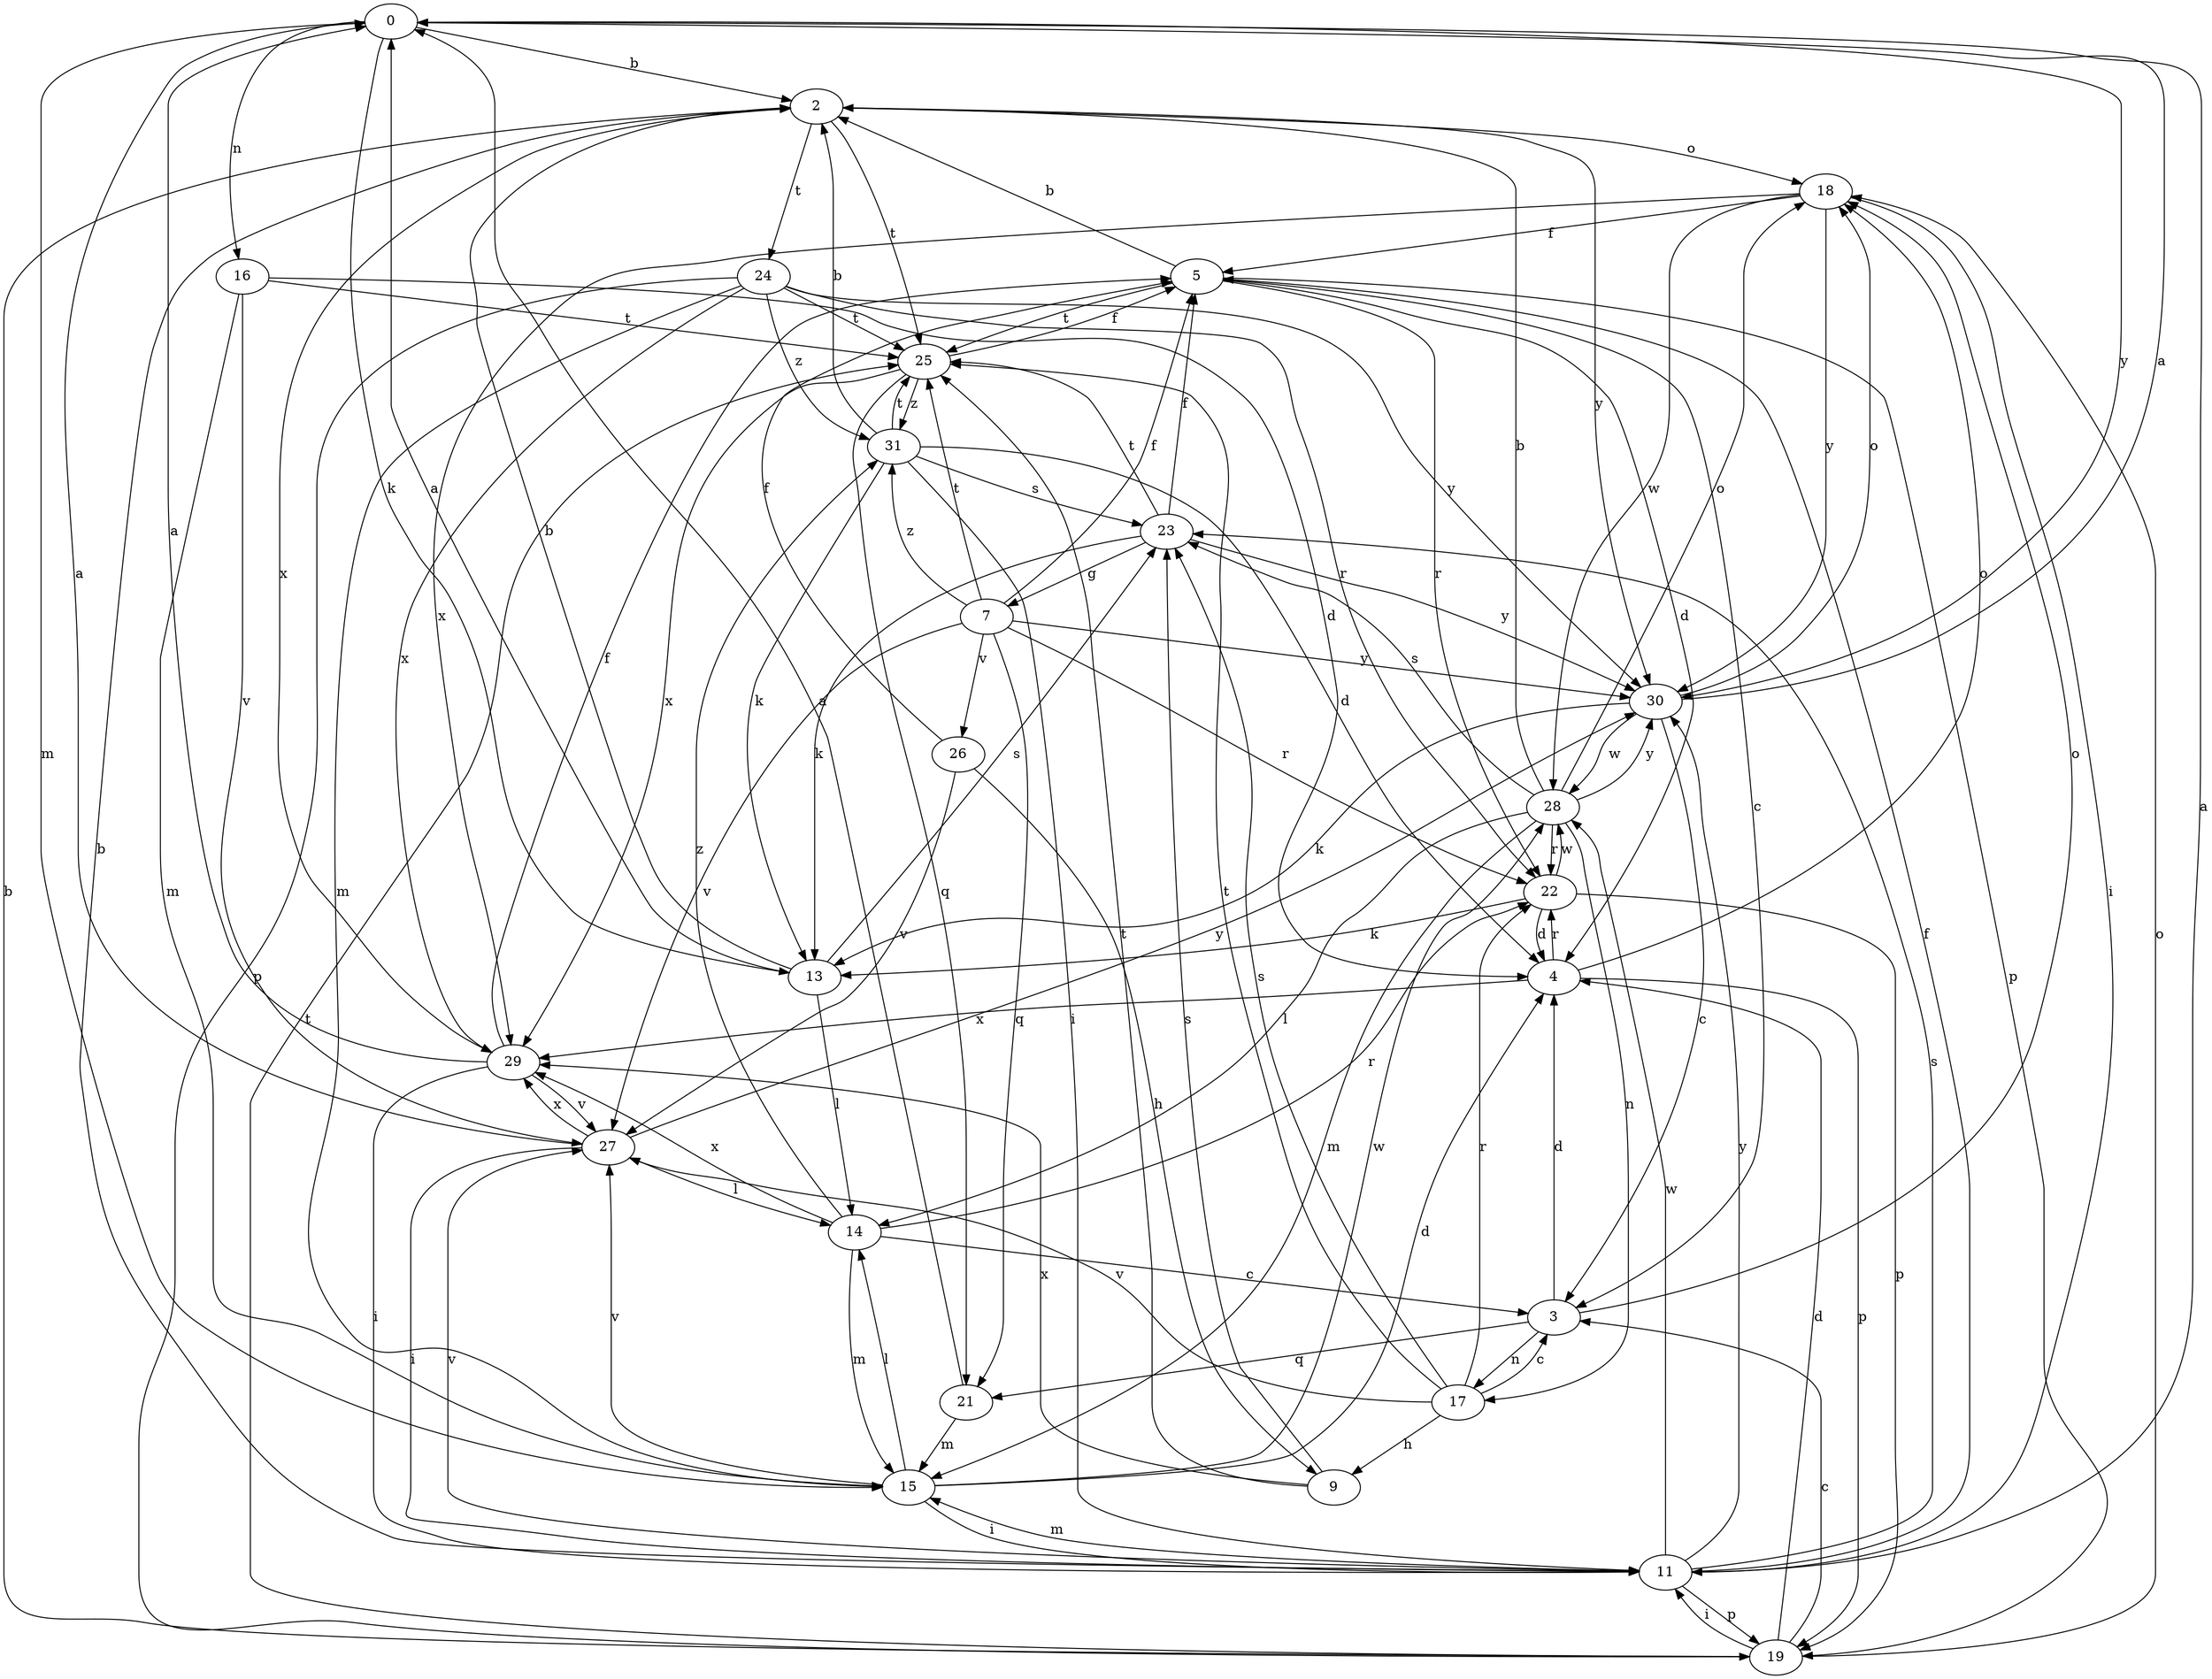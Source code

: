 strict digraph  {
0;
2;
3;
4;
5;
7;
9;
11;
13;
14;
15;
16;
17;
18;
19;
21;
22;
23;
24;
25;
26;
27;
28;
29;
30;
31;
0 -> 2  [label=b];
0 -> 13  [label=k];
0 -> 15  [label=m];
0 -> 16  [label=n];
0 -> 30  [label=y];
2 -> 18  [label=o];
2 -> 24  [label=t];
2 -> 25  [label=t];
2 -> 29  [label=x];
2 -> 30  [label=y];
3 -> 4  [label=d];
3 -> 17  [label=n];
3 -> 18  [label=o];
3 -> 21  [label=q];
4 -> 18  [label=o];
4 -> 19  [label=p];
4 -> 22  [label=r];
4 -> 29  [label=x];
5 -> 2  [label=b];
5 -> 3  [label=c];
5 -> 4  [label=d];
5 -> 19  [label=p];
5 -> 22  [label=r];
5 -> 25  [label=t];
7 -> 5  [label=f];
7 -> 21  [label=q];
7 -> 22  [label=r];
7 -> 25  [label=t];
7 -> 26  [label=v];
7 -> 27  [label=v];
7 -> 30  [label=y];
7 -> 31  [label=z];
9 -> 23  [label=s];
9 -> 25  [label=t];
9 -> 29  [label=x];
11 -> 0  [label=a];
11 -> 2  [label=b];
11 -> 5  [label=f];
11 -> 15  [label=m];
11 -> 19  [label=p];
11 -> 23  [label=s];
11 -> 27  [label=v];
11 -> 28  [label=w];
11 -> 30  [label=y];
13 -> 0  [label=a];
13 -> 2  [label=b];
13 -> 14  [label=l];
13 -> 23  [label=s];
14 -> 3  [label=c];
14 -> 15  [label=m];
14 -> 22  [label=r];
14 -> 29  [label=x];
14 -> 31  [label=z];
15 -> 4  [label=d];
15 -> 11  [label=i];
15 -> 14  [label=l];
15 -> 27  [label=v];
15 -> 28  [label=w];
16 -> 4  [label=d];
16 -> 15  [label=m];
16 -> 25  [label=t];
16 -> 27  [label=v];
17 -> 3  [label=c];
17 -> 9  [label=h];
17 -> 22  [label=r];
17 -> 23  [label=s];
17 -> 25  [label=t];
17 -> 27  [label=v];
18 -> 5  [label=f];
18 -> 11  [label=i];
18 -> 28  [label=w];
18 -> 29  [label=x];
18 -> 30  [label=y];
19 -> 2  [label=b];
19 -> 3  [label=c];
19 -> 4  [label=d];
19 -> 11  [label=i];
19 -> 18  [label=o];
19 -> 25  [label=t];
21 -> 0  [label=a];
21 -> 15  [label=m];
22 -> 4  [label=d];
22 -> 13  [label=k];
22 -> 19  [label=p];
22 -> 28  [label=w];
23 -> 5  [label=f];
23 -> 7  [label=g];
23 -> 13  [label=k];
23 -> 25  [label=t];
23 -> 30  [label=y];
24 -> 15  [label=m];
24 -> 19  [label=p];
24 -> 22  [label=r];
24 -> 25  [label=t];
24 -> 29  [label=x];
24 -> 30  [label=y];
24 -> 31  [label=z];
25 -> 5  [label=f];
25 -> 21  [label=q];
25 -> 29  [label=x];
25 -> 31  [label=z];
26 -> 5  [label=f];
26 -> 9  [label=h];
26 -> 27  [label=v];
27 -> 0  [label=a];
27 -> 11  [label=i];
27 -> 14  [label=l];
27 -> 29  [label=x];
27 -> 30  [label=y];
28 -> 2  [label=b];
28 -> 14  [label=l];
28 -> 15  [label=m];
28 -> 17  [label=n];
28 -> 18  [label=o];
28 -> 22  [label=r];
28 -> 23  [label=s];
28 -> 30  [label=y];
29 -> 0  [label=a];
29 -> 5  [label=f];
29 -> 11  [label=i];
29 -> 27  [label=v];
30 -> 0  [label=a];
30 -> 3  [label=c];
30 -> 13  [label=k];
30 -> 18  [label=o];
30 -> 28  [label=w];
31 -> 2  [label=b];
31 -> 4  [label=d];
31 -> 11  [label=i];
31 -> 13  [label=k];
31 -> 23  [label=s];
31 -> 25  [label=t];
}

